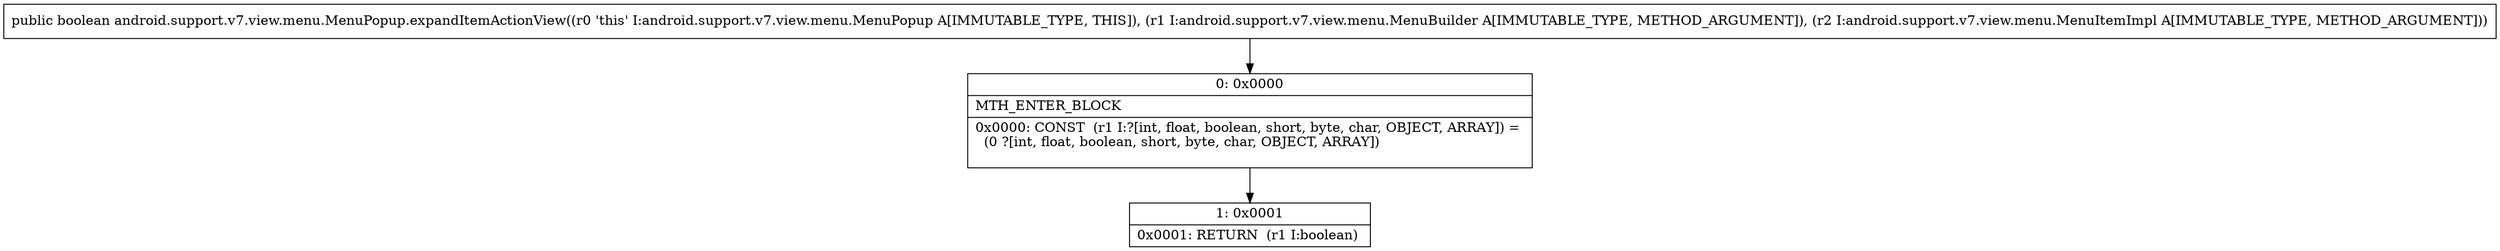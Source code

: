 digraph "CFG forandroid.support.v7.view.menu.MenuPopup.expandItemActionView(Landroid\/support\/v7\/view\/menu\/MenuBuilder;Landroid\/support\/v7\/view\/menu\/MenuItemImpl;)Z" {
Node_0 [shape=record,label="{0\:\ 0x0000|MTH_ENTER_BLOCK\l|0x0000: CONST  (r1 I:?[int, float, boolean, short, byte, char, OBJECT, ARRAY]) = \l  (0 ?[int, float, boolean, short, byte, char, OBJECT, ARRAY])\l \l}"];
Node_1 [shape=record,label="{1\:\ 0x0001|0x0001: RETURN  (r1 I:boolean) \l}"];
MethodNode[shape=record,label="{public boolean android.support.v7.view.menu.MenuPopup.expandItemActionView((r0 'this' I:android.support.v7.view.menu.MenuPopup A[IMMUTABLE_TYPE, THIS]), (r1 I:android.support.v7.view.menu.MenuBuilder A[IMMUTABLE_TYPE, METHOD_ARGUMENT]), (r2 I:android.support.v7.view.menu.MenuItemImpl A[IMMUTABLE_TYPE, METHOD_ARGUMENT])) }"];
MethodNode -> Node_0;
Node_0 -> Node_1;
}

